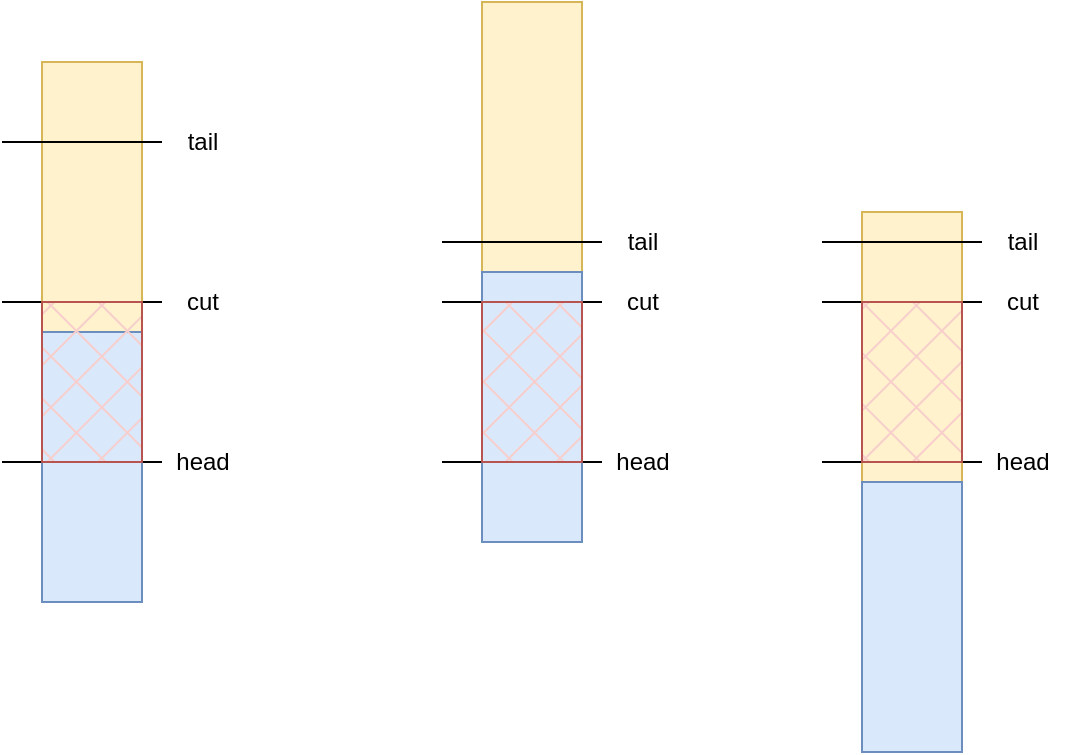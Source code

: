 <mxfile version="21.1.2" type="device">
  <diagram name="Page-1" id="Zy2vRXbusOdD7KmYajTd">
    <mxGraphModel dx="528" dy="985" grid="1" gridSize="10" guides="1" tooltips="1" connect="1" arrows="1" fold="1" page="1" pageScale="1" pageWidth="850" pageHeight="1100" math="0" shadow="0">
      <root>
        <mxCell id="0" />
        <mxCell id="1" parent="0" />
        <mxCell id="t7hT5r0UhgNAipX3vt76-8" value="" style="rounded=0;whiteSpace=wrap;html=1;fillColor=#fff2cc;strokeColor=#d6b656;" vertex="1" parent="1">
          <mxGeometry x="220" y="520" width="50" height="135" as="geometry" />
        </mxCell>
        <mxCell id="t7hT5r0UhgNAipX3vt76-9" value="" style="rounded=0;whiteSpace=wrap;html=1;fillColor=#dae8fc;strokeColor=#6c8ebf;" vertex="1" parent="1">
          <mxGeometry x="220" y="655" width="50" height="135" as="geometry" />
        </mxCell>
        <mxCell id="t7hT5r0UhgNAipX3vt76-2" value="" style="endArrow=none;html=1;rounded=0;" edge="1" parent="1">
          <mxGeometry width="50" height="50" relative="1" as="geometry">
            <mxPoint x="200" y="560" as="sourcePoint" />
            <mxPoint x="280" y="560" as="targetPoint" />
          </mxGeometry>
        </mxCell>
        <mxCell id="t7hT5r0UhgNAipX3vt76-3" value="tail" style="text;html=1;align=center;verticalAlign=middle;resizable=0;points=[];autosize=1;strokeColor=none;fillColor=none;" vertex="1" parent="1">
          <mxGeometry x="280" y="545" width="40" height="30" as="geometry" />
        </mxCell>
        <mxCell id="t7hT5r0UhgNAipX3vt76-4" value="" style="endArrow=none;html=1;rounded=0;" edge="1" parent="1">
          <mxGeometry width="50" height="50" relative="1" as="geometry">
            <mxPoint x="200" y="640" as="sourcePoint" />
            <mxPoint x="280" y="640" as="targetPoint" />
          </mxGeometry>
        </mxCell>
        <mxCell id="t7hT5r0UhgNAipX3vt76-5" value="cut" style="text;html=1;align=center;verticalAlign=middle;resizable=0;points=[];autosize=1;strokeColor=none;fillColor=none;" vertex="1" parent="1">
          <mxGeometry x="280" y="625" width="40" height="30" as="geometry" />
        </mxCell>
        <mxCell id="t7hT5r0UhgNAipX3vt76-6" value="" style="endArrow=none;html=1;rounded=0;" edge="1" parent="1">
          <mxGeometry width="50" height="50" relative="1" as="geometry">
            <mxPoint x="200" y="720" as="sourcePoint" />
            <mxPoint x="280" y="720" as="targetPoint" />
          </mxGeometry>
        </mxCell>
        <mxCell id="t7hT5r0UhgNAipX3vt76-7" value="head" style="text;html=1;align=center;verticalAlign=middle;resizable=0;points=[];autosize=1;strokeColor=none;fillColor=none;" vertex="1" parent="1">
          <mxGeometry x="275" y="705" width="50" height="30" as="geometry" />
        </mxCell>
        <mxCell id="t7hT5r0UhgNAipX3vt76-10" value="" style="rounded=0;whiteSpace=wrap;html=1;fillStyle=cross-hatch;fillColor=#f8cecc;strokeColor=#b85450;" vertex="1" parent="1">
          <mxGeometry x="220" y="640" width="50" height="80" as="geometry" />
        </mxCell>
        <mxCell id="t7hT5r0UhgNAipX3vt76-11" value="" style="rounded=0;whiteSpace=wrap;html=1;fillColor=#fff2cc;strokeColor=#d6b656;" vertex="1" parent="1">
          <mxGeometry x="440" y="490" width="50" height="135" as="geometry" />
        </mxCell>
        <mxCell id="t7hT5r0UhgNAipX3vt76-12" value="" style="rounded=0;whiteSpace=wrap;html=1;fillColor=#dae8fc;strokeColor=#6c8ebf;" vertex="1" parent="1">
          <mxGeometry x="440" y="625" width="50" height="135" as="geometry" />
        </mxCell>
        <mxCell id="t7hT5r0UhgNAipX3vt76-13" value="" style="endArrow=none;html=1;rounded=0;" edge="1" parent="1">
          <mxGeometry width="50" height="50" relative="1" as="geometry">
            <mxPoint x="420" y="610" as="sourcePoint" />
            <mxPoint x="500" y="610" as="targetPoint" />
          </mxGeometry>
        </mxCell>
        <mxCell id="t7hT5r0UhgNAipX3vt76-14" value="tail" style="text;html=1;align=center;verticalAlign=middle;resizable=0;points=[];autosize=1;strokeColor=none;fillColor=none;" vertex="1" parent="1">
          <mxGeometry x="500" y="595" width="40" height="30" as="geometry" />
        </mxCell>
        <mxCell id="t7hT5r0UhgNAipX3vt76-15" value="" style="endArrow=none;html=1;rounded=0;" edge="1" parent="1">
          <mxGeometry width="50" height="50" relative="1" as="geometry">
            <mxPoint x="420" y="640" as="sourcePoint" />
            <mxPoint x="500" y="640" as="targetPoint" />
          </mxGeometry>
        </mxCell>
        <mxCell id="t7hT5r0UhgNAipX3vt76-16" value="cut" style="text;html=1;align=center;verticalAlign=middle;resizable=0;points=[];autosize=1;strokeColor=none;fillColor=none;" vertex="1" parent="1">
          <mxGeometry x="500" y="625" width="40" height="30" as="geometry" />
        </mxCell>
        <mxCell id="t7hT5r0UhgNAipX3vt76-17" value="" style="endArrow=none;html=1;rounded=0;" edge="1" parent="1">
          <mxGeometry width="50" height="50" relative="1" as="geometry">
            <mxPoint x="420" y="720" as="sourcePoint" />
            <mxPoint x="500" y="720" as="targetPoint" />
          </mxGeometry>
        </mxCell>
        <mxCell id="t7hT5r0UhgNAipX3vt76-18" value="head" style="text;html=1;align=center;verticalAlign=middle;resizable=0;points=[];autosize=1;strokeColor=none;fillColor=none;" vertex="1" parent="1">
          <mxGeometry x="495" y="705" width="50" height="30" as="geometry" />
        </mxCell>
        <mxCell id="t7hT5r0UhgNAipX3vt76-19" value="" style="rounded=0;whiteSpace=wrap;html=1;fillStyle=cross-hatch;fillColor=#f8cecc;strokeColor=#b85450;" vertex="1" parent="1">
          <mxGeometry x="440" y="640" width="50" height="80" as="geometry" />
        </mxCell>
        <mxCell id="t7hT5r0UhgNAipX3vt76-20" value="" style="rounded=0;whiteSpace=wrap;html=1;fillColor=#fff2cc;strokeColor=#d6b656;" vertex="1" parent="1">
          <mxGeometry x="630" y="595" width="50" height="135" as="geometry" />
        </mxCell>
        <mxCell id="t7hT5r0UhgNAipX3vt76-21" value="" style="rounded=0;whiteSpace=wrap;html=1;fillColor=#dae8fc;strokeColor=#6c8ebf;" vertex="1" parent="1">
          <mxGeometry x="630" y="730" width="50" height="135" as="geometry" />
        </mxCell>
        <mxCell id="t7hT5r0UhgNAipX3vt76-22" value="" style="endArrow=none;html=1;rounded=0;" edge="1" parent="1">
          <mxGeometry width="50" height="50" relative="1" as="geometry">
            <mxPoint x="610" y="610" as="sourcePoint" />
            <mxPoint x="690" y="610" as="targetPoint" />
          </mxGeometry>
        </mxCell>
        <mxCell id="t7hT5r0UhgNAipX3vt76-23" value="tail" style="text;html=1;align=center;verticalAlign=middle;resizable=0;points=[];autosize=1;strokeColor=none;fillColor=none;" vertex="1" parent="1">
          <mxGeometry x="690" y="595" width="40" height="30" as="geometry" />
        </mxCell>
        <mxCell id="t7hT5r0UhgNAipX3vt76-24" value="" style="endArrow=none;html=1;rounded=0;" edge="1" parent="1">
          <mxGeometry width="50" height="50" relative="1" as="geometry">
            <mxPoint x="610" y="640" as="sourcePoint" />
            <mxPoint x="690" y="640" as="targetPoint" />
          </mxGeometry>
        </mxCell>
        <mxCell id="t7hT5r0UhgNAipX3vt76-25" value="cut" style="text;html=1;align=center;verticalAlign=middle;resizable=0;points=[];autosize=1;strokeColor=none;fillColor=none;" vertex="1" parent="1">
          <mxGeometry x="690" y="625" width="40" height="30" as="geometry" />
        </mxCell>
        <mxCell id="t7hT5r0UhgNAipX3vt76-26" value="" style="endArrow=none;html=1;rounded=0;" edge="1" parent="1">
          <mxGeometry width="50" height="50" relative="1" as="geometry">
            <mxPoint x="610" y="720" as="sourcePoint" />
            <mxPoint x="690" y="720" as="targetPoint" />
          </mxGeometry>
        </mxCell>
        <mxCell id="t7hT5r0UhgNAipX3vt76-27" value="head" style="text;html=1;align=center;verticalAlign=middle;resizable=0;points=[];autosize=1;strokeColor=none;fillColor=none;" vertex="1" parent="1">
          <mxGeometry x="685" y="705" width="50" height="30" as="geometry" />
        </mxCell>
        <mxCell id="t7hT5r0UhgNAipX3vt76-28" value="" style="rounded=0;whiteSpace=wrap;html=1;fillStyle=cross-hatch;fillColor=#f8cecc;strokeColor=#b85450;" vertex="1" parent="1">
          <mxGeometry x="630" y="640" width="50" height="80" as="geometry" />
        </mxCell>
      </root>
    </mxGraphModel>
  </diagram>
</mxfile>
